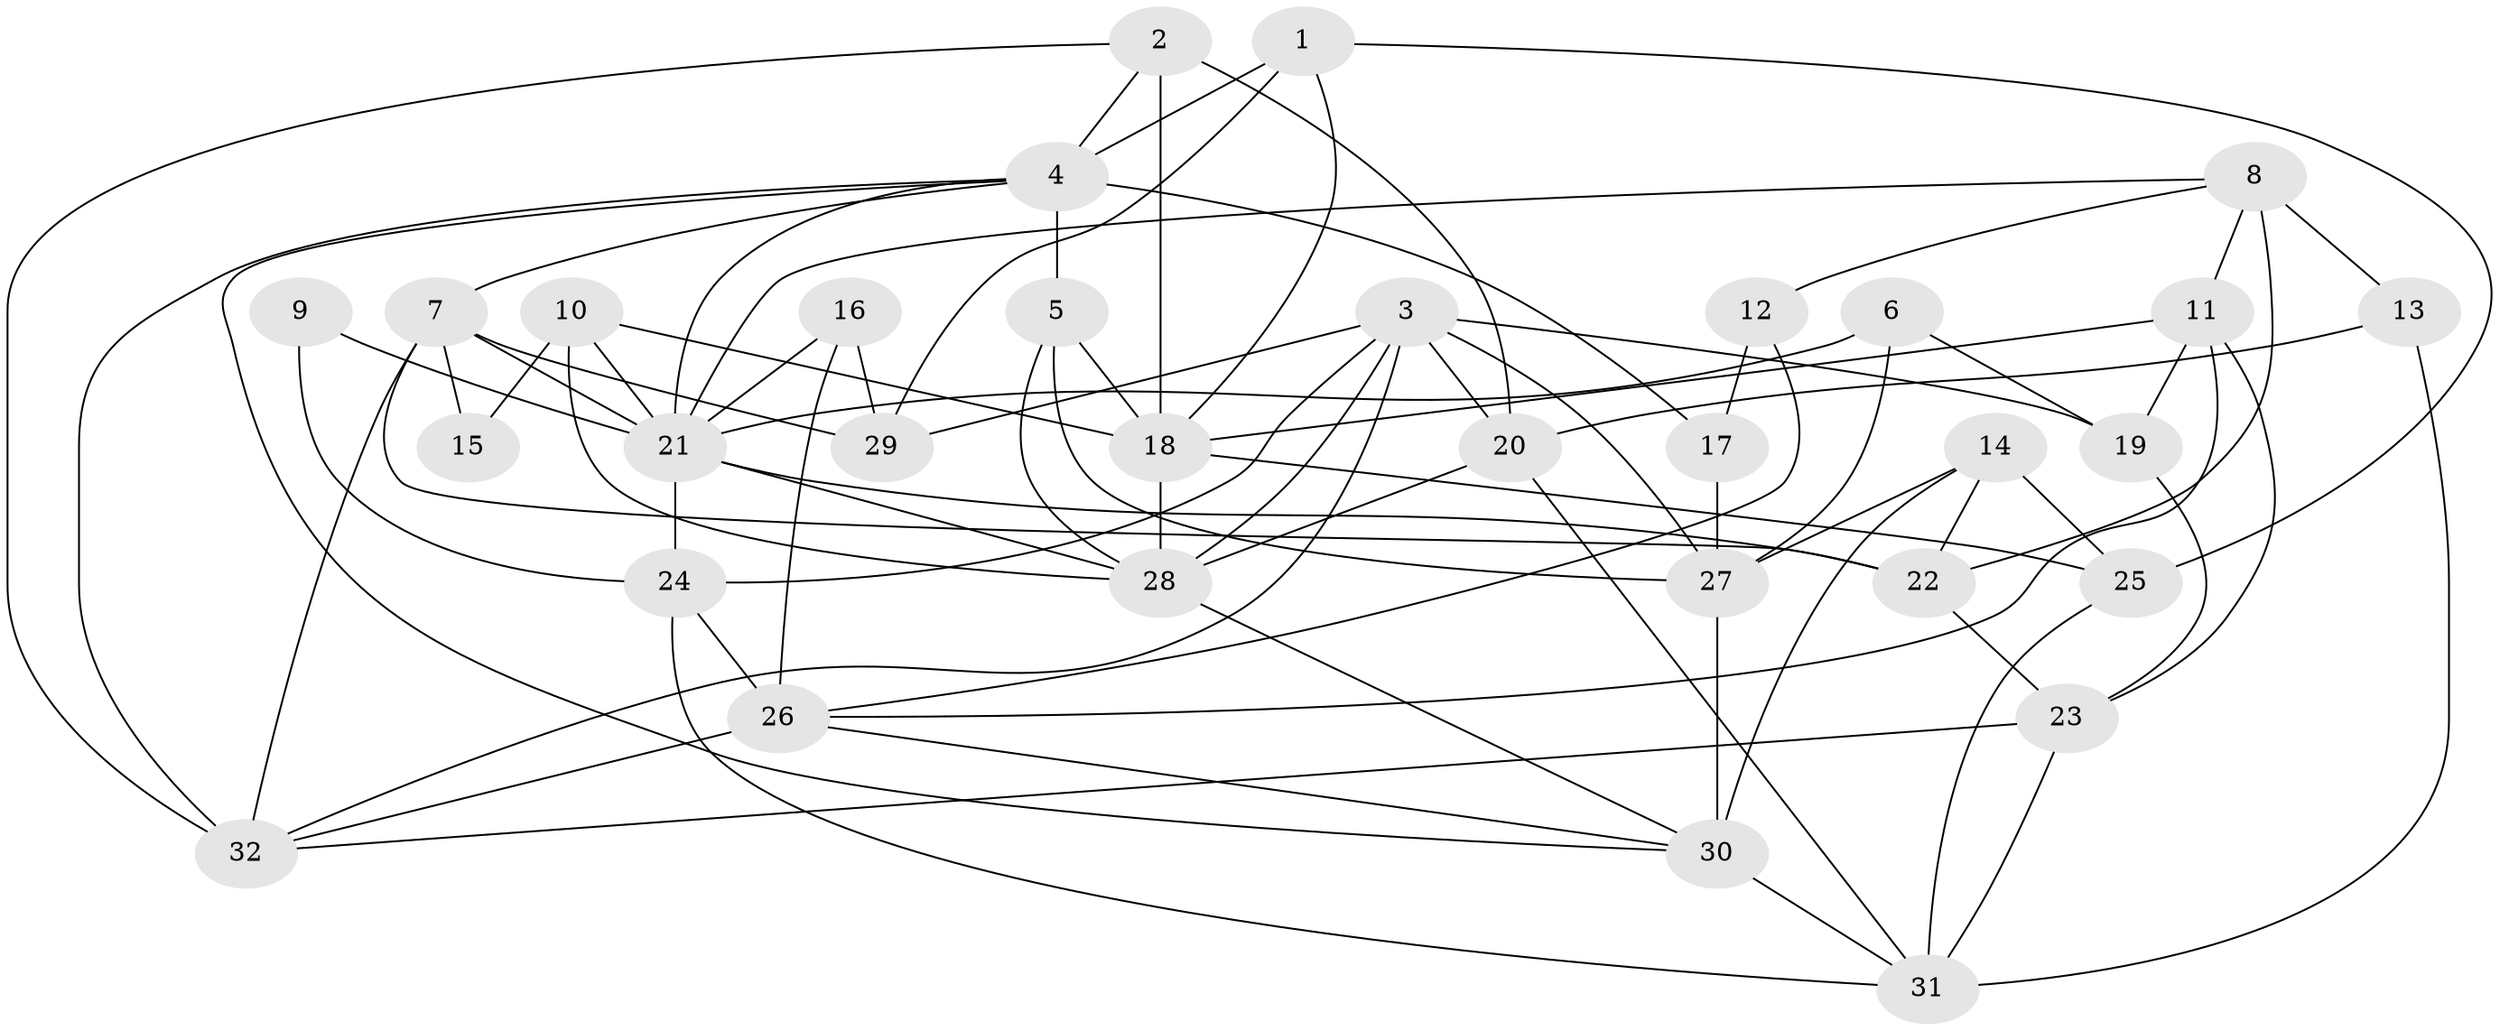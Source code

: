 // original degree distribution, {3: 0.3898305084745763, 4: 0.23728813559322035, 5: 0.11864406779661017, 6: 0.1016949152542373, 2: 0.0847457627118644, 9: 0.01694915254237288, 7: 0.05084745762711865}
// Generated by graph-tools (version 1.1) at 2025/02/03/09/25 03:02:12]
// undirected, 32 vertices, 78 edges
graph export_dot {
graph [start="1"]
  node [color=gray90,style=filled];
  1;
  2;
  3;
  4;
  5;
  6;
  7;
  8;
  9;
  10;
  11;
  12;
  13;
  14;
  15;
  16;
  17;
  18;
  19;
  20;
  21;
  22;
  23;
  24;
  25;
  26;
  27;
  28;
  29;
  30;
  31;
  32;
  1 -- 4 [weight=2.0];
  1 -- 18 [weight=1.0];
  1 -- 25 [weight=1.0];
  1 -- 29 [weight=1.0];
  2 -- 4 [weight=1.0];
  2 -- 18 [weight=2.0];
  2 -- 20 [weight=1.0];
  2 -- 32 [weight=1.0];
  3 -- 19 [weight=1.0];
  3 -- 20 [weight=1.0];
  3 -- 24 [weight=1.0];
  3 -- 27 [weight=3.0];
  3 -- 28 [weight=1.0];
  3 -- 29 [weight=1.0];
  3 -- 32 [weight=1.0];
  4 -- 5 [weight=1.0];
  4 -- 7 [weight=1.0];
  4 -- 17 [weight=1.0];
  4 -- 21 [weight=1.0];
  4 -- 30 [weight=1.0];
  4 -- 32 [weight=1.0];
  5 -- 18 [weight=1.0];
  5 -- 27 [weight=1.0];
  5 -- 28 [weight=1.0];
  6 -- 19 [weight=1.0];
  6 -- 21 [weight=1.0];
  6 -- 27 [weight=2.0];
  7 -- 15 [weight=2.0];
  7 -- 21 [weight=1.0];
  7 -- 22 [weight=1.0];
  7 -- 29 [weight=1.0];
  7 -- 32 [weight=1.0];
  8 -- 11 [weight=1.0];
  8 -- 12 [weight=1.0];
  8 -- 13 [weight=2.0];
  8 -- 21 [weight=1.0];
  8 -- 22 [weight=1.0];
  9 -- 21 [weight=1.0];
  9 -- 24 [weight=1.0];
  10 -- 15 [weight=1.0];
  10 -- 18 [weight=1.0];
  10 -- 21 [weight=1.0];
  10 -- 28 [weight=1.0];
  11 -- 18 [weight=1.0];
  11 -- 19 [weight=1.0];
  11 -- 23 [weight=1.0];
  11 -- 26 [weight=1.0];
  12 -- 17 [weight=1.0];
  12 -- 26 [weight=1.0];
  13 -- 20 [weight=1.0];
  13 -- 31 [weight=1.0];
  14 -- 22 [weight=1.0];
  14 -- 25 [weight=1.0];
  14 -- 27 [weight=1.0];
  14 -- 30 [weight=2.0];
  16 -- 21 [weight=2.0];
  16 -- 26 [weight=2.0];
  16 -- 29 [weight=2.0];
  17 -- 27 [weight=2.0];
  18 -- 25 [weight=2.0];
  18 -- 28 [weight=1.0];
  19 -- 23 [weight=1.0];
  20 -- 28 [weight=1.0];
  20 -- 31 [weight=1.0];
  21 -- 22 [weight=1.0];
  21 -- 24 [weight=1.0];
  21 -- 28 [weight=1.0];
  22 -- 23 [weight=1.0];
  23 -- 31 [weight=1.0];
  23 -- 32 [weight=1.0];
  24 -- 26 [weight=1.0];
  24 -- 31 [weight=1.0];
  25 -- 31 [weight=1.0];
  26 -- 30 [weight=1.0];
  26 -- 32 [weight=1.0];
  27 -- 30 [weight=1.0];
  28 -- 30 [weight=1.0];
  30 -- 31 [weight=1.0];
}
